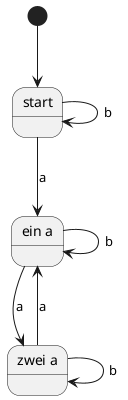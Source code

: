@startuml
[*] --> 0

state "start" as 0

state "ein a" as 1
state "zwei a" as 2

0 --> 1 : a
0 --> 0 : b
'1 --> 2 : a

1 --> 2 : a
2 --> 1 : a
1 --> 1 : b
2 --> 2 : b




@enduml
